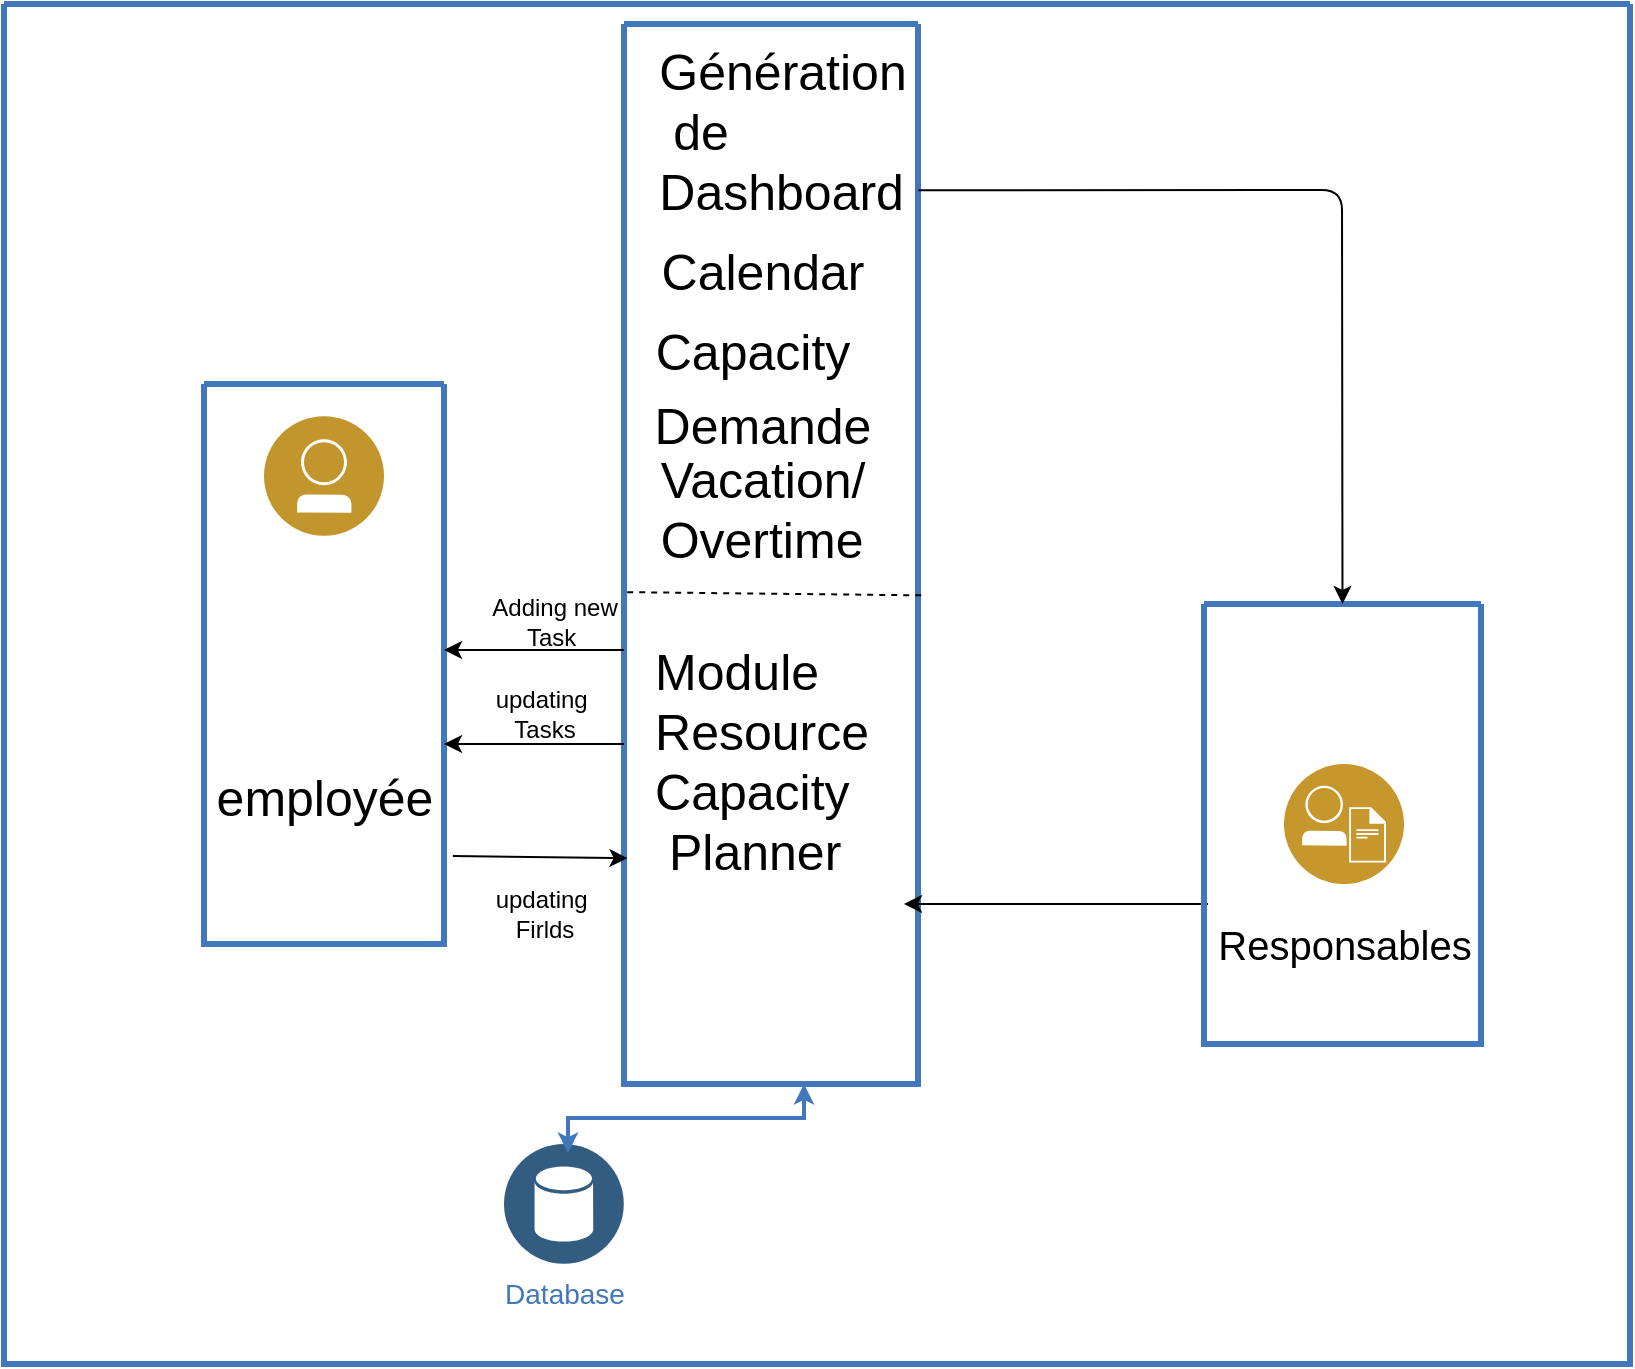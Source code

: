 <mxfile version="14.4.3" type="github">
  <diagram id="0d7cefc2-ccd6-e077-73ed-a8e48b0cddf6" name="Page-1">
    <mxGraphModel dx="1426" dy="783" grid="1" gridSize="10" guides="1" tooltips="1" connect="1" arrows="1" fold="1" page="1" pageScale="1" pageWidth="1169" pageHeight="827" background="#ffffff" math="0" shadow="0">
      <root>
        <mxCell id="0" />
        <mxCell id="1" parent="0" />
        <mxCell id="2" value="" style="swimlane;shadow=0;strokeColor=#4277BB;fillColor=#ffffff;fontColor=#4277BB;align=right;startSize=0;collapsible=0;strokeWidth=3;" parent="1" vertex="1">
          <mxGeometry x="160" y="90" width="813" height="680" as="geometry" />
        </mxCell>
        <mxCell id="28" value="" style="swimlane;shadow=0;strokeColor=#4277BB;fillColor=#ffffff;fontColor=#4277BB;align=right;startSize=0;collapsible=0;strokeWidth=3;" parent="2" vertex="1">
          <mxGeometry x="100" y="190" width="120" height="280" as="geometry" />
        </mxCell>
        <mxCell id="LcAW1kkHPppd8ib1N55a-106" value="" style="aspect=fixed;perimeter=ellipsePerimeter;html=1;align=center;shadow=0;dashed=0;fontColor=#4277BB;labelBackgroundColor=#ffffff;fontSize=12;spacingTop=3;image;image=img/lib/ibm/users/user.svg;" vertex="1" parent="28">
          <mxGeometry x="30" y="16" width="60" height="60" as="geometry" />
        </mxCell>
        <mxCell id="LcAW1kkHPppd8ib1N55a-107" value="&lt;font style=&quot;font-size: 25px&quot;&gt;employée&lt;/font&gt;" style="text;html=1;align=center;verticalAlign=middle;resizable=0;points=[];autosize=1;" vertex="1" parent="28">
          <mxGeometry y="196" width="120" height="20" as="geometry" />
        </mxCell>
        <mxCell id="77" value="" style="swimlane;shadow=0;strokeColor=#4277BB;fillColor=#ffffff;fontColor=#4277BB;align=right;startSize=0;collapsible=0;strokeWidth=3;" parent="2" vertex="1">
          <mxGeometry x="310" y="10" width="147" height="530" as="geometry" />
        </mxCell>
        <mxCell id="LcAW1kkHPppd8ib1N55a-110" value="&lt;div style=&quot;text-align: left&quot;&gt;&lt;span style=&quot;font-size: 25px&quot;&gt;Module&lt;/span&gt;&lt;/div&gt;&lt;font&gt;&lt;div style=&quot;text-align: left&quot;&gt;&lt;span style=&quot;font-size: 25px&quot;&gt;Resource&amp;nbsp;&lt;/span&gt;&lt;/div&gt;&lt;span style=&quot;font-size: 25px&quot;&gt;&lt;div style=&quot;text-align: left&quot;&gt;&lt;span&gt;Capacity&lt;/span&gt;&lt;/div&gt;&lt;/span&gt;&lt;span style=&quot;font-size: 25px&quot;&gt;&lt;div style=&quot;text-align: left&quot;&gt;&lt;span&gt;&amp;nbsp;Planner&lt;/span&gt;&lt;/div&gt;&lt;/span&gt;&lt;/font&gt;" style="text;html=1;align=center;verticalAlign=middle;resizable=0;points=[];autosize=1;" vertex="1" parent="77">
          <mxGeometry x="7" y="333" width="130" height="70" as="geometry" />
        </mxCell>
        <mxCell id="LcAW1kkHPppd8ib1N55a-122" value="&lt;div style=&quot;text-align: left&quot;&gt;&lt;span style=&quot;font-size: 25px&quot;&gt;Génération&lt;/span&gt;&lt;/div&gt;&lt;div style=&quot;text-align: left&quot;&gt;&lt;span style=&quot;font-size: 25px&quot;&gt;&amp;nbsp;de&amp;nbsp;&lt;/span&gt;&lt;/div&gt;&lt;div style=&quot;text-align: left&quot;&gt;&lt;span style=&quot;font-size: 25px&quot;&gt;Dashboard&lt;/span&gt;&lt;/div&gt;" style="text;html=1;align=center;verticalAlign=middle;resizable=0;points=[];autosize=1;" vertex="1" parent="77">
          <mxGeometry x="8.5" y="23" width="140" height="60" as="geometry" />
        </mxCell>
        <mxCell id="LcAW1kkHPppd8ib1N55a-124" value="&lt;div style=&quot;text-align: left&quot;&gt;&lt;span style=&quot;font-size: 25px&quot;&gt;Calendar&lt;/span&gt;&lt;/div&gt;" style="text;html=1;align=center;verticalAlign=middle;resizable=0;points=[];autosize=1;" vertex="1" parent="77">
          <mxGeometry x="8.5" y="113" width="120" height="20" as="geometry" />
        </mxCell>
        <mxCell id="LcAW1kkHPppd8ib1N55a-125" value="&lt;div style=&quot;text-align: left&quot;&gt;&lt;span style=&quot;font-size: 25px&quot;&gt;Capacity&lt;/span&gt;&lt;/div&gt;" style="text;html=1;align=center;verticalAlign=middle;resizable=0;points=[];autosize=1;" vertex="1" parent="77">
          <mxGeometry x="8.5" y="153" width="110" height="20" as="geometry" />
        </mxCell>
        <mxCell id="LcAW1kkHPppd8ib1N55a-131" value="&lt;div style=&quot;text-align: left&quot;&gt;&lt;span style=&quot;font-size: 25px&quot;&gt;Demande&lt;/span&gt;&lt;/div&gt;" style="text;html=1;align=center;verticalAlign=middle;resizable=0;points=[];autosize=1;" vertex="1" parent="77">
          <mxGeometry x="8.5" y="190" width="120" height="20" as="geometry" />
        </mxCell>
        <mxCell id="LcAW1kkHPppd8ib1N55a-132" value="&lt;div style=&quot;text-align: left&quot;&gt;&lt;span style=&quot;font-size: 25px&quot;&gt;Vacation/&lt;/span&gt;&lt;/div&gt;&lt;div style=&quot;text-align: left&quot;&gt;&lt;span style=&quot;font-size: 25px&quot;&gt;Overtime&lt;/span&gt;&lt;/div&gt;" style="text;html=1;align=center;verticalAlign=middle;resizable=0;points=[];autosize=1;" vertex="1" parent="77">
          <mxGeometry x="8.5" y="221.5" width="120" height="40" as="geometry" />
        </mxCell>
        <mxCell id="87" value="Database" style="aspect=fixed;perimeter=ellipsePerimeter;html=1;align=center;shadow=0;dashed=0;image;image=img/lib/ibm/data/data_services.svg;rounded=1;labelBackgroundColor=#ffffff;strokeColor=#666666;strokeWidth=3;fillColor=#C2952D;gradientColor=none;fontSize=14;fontColor=#4277BB;" parent="2" vertex="1">
          <mxGeometry x="250" y="570" width="60" height="60" as="geometry" />
        </mxCell>
        <mxCell id="LcAW1kkHPppd8ib1N55a-113" style="edgeStyle=elbowEdgeStyle;rounded=0;elbow=vertical;html=1;labelBackgroundColor=#ffffff;startArrow=classic;startFill=1;startSize=4;endArrow=classic;endFill=1;endSize=4;jettySize=auto;orthogonalLoop=1;strokeColor=#4277BB;strokeWidth=2;fontSize=14;fontColor=#4277BB;" edge="1" parent="2" target="77">
          <mxGeometry relative="1" as="geometry">
            <mxPoint x="282" y="574.5" as="sourcePoint" />
            <mxPoint x="402" y="574.5" as="targetPoint" />
            <Array as="points">
              <mxPoint x="400" y="557" />
            </Array>
          </mxGeometry>
        </mxCell>
        <mxCell id="LcAW1kkHPppd8ib1N55a-114" value="" style="html=1;labelBackgroundColor=#ffffff;endArrow=classic;endFill=1;endSize=6;jettySize=auto;orthogonalLoop=1;strokeWidth=1;fontSize=14;" edge="1" parent="2">
          <mxGeometry width="60" height="60" relative="1" as="geometry">
            <mxPoint x="602" y="450" as="sourcePoint" />
            <mxPoint x="450" y="450" as="targetPoint" />
          </mxGeometry>
        </mxCell>
        <mxCell id="LcAW1kkHPppd8ib1N55a-115" value="" style="html=1;labelBackgroundColor=#ffffff;endArrow=classic;endFill=1;endSize=6;jettySize=auto;orthogonalLoop=1;strokeWidth=1;fontSize=14;entryX=1.016;entryY=0.776;entryDx=0;entryDy=0;entryPerimeter=0;" edge="1" parent="2">
          <mxGeometry width="60" height="60" relative="1" as="geometry">
            <mxPoint x="310" y="370" as="sourcePoint" />
            <mxPoint x="220.002" y="369.998" as="targetPoint" />
          </mxGeometry>
        </mxCell>
        <mxCell id="LcAW1kkHPppd8ib1N55a-116" value="" style="html=1;labelBackgroundColor=#ffffff;endArrow=classic;endFill=1;endSize=6;jettySize=auto;orthogonalLoop=1;strokeWidth=1;fontSize=14;entryX=1.016;entryY=0.776;entryDx=0;entryDy=0;entryPerimeter=0;" edge="1" parent="2">
          <mxGeometry width="60" height="60" relative="1" as="geometry">
            <mxPoint x="310" y="323" as="sourcePoint" />
            <mxPoint x="220.002" y="322.998" as="targetPoint" />
          </mxGeometry>
        </mxCell>
        <mxCell id="LcAW1kkHPppd8ib1N55a-117" value="" style="html=1;labelBackgroundColor=#ffffff;endArrow=classic;endFill=1;endSize=6;jettySize=auto;orthogonalLoop=1;strokeWidth=1;fontSize=14;entryX=0.012;entryY=0.787;entryDx=0;entryDy=0;entryPerimeter=0;exitX=1.037;exitY=0.843;exitDx=0;exitDy=0;exitPerimeter=0;" edge="1" parent="2" source="28" target="77">
          <mxGeometry width="60" height="60" relative="1" as="geometry">
            <mxPoint x="370" y="480" as="sourcePoint" />
            <mxPoint x="430" y="420" as="targetPoint" />
          </mxGeometry>
        </mxCell>
        <mxCell id="79" value="" style="swimlane;shadow=0;strokeColor=#4277BB;fillColor=#ffffff;fontColor=#4277BB;align=right;startSize=0;collapsible=0;strokeWidth=3;" parent="2" vertex="1">
          <mxGeometry x="600" y="300" width="138.5" height="220" as="geometry" />
        </mxCell>
        <mxCell id="LcAW1kkHPppd8ib1N55a-108" value="&lt;font style=&quot;font-size: 20px&quot;&gt;Responsables&lt;/font&gt;" style="text;html=1;align=center;verticalAlign=middle;resizable=0;points=[];autosize=1;" vertex="1" parent="79">
          <mxGeometry y="160" width="140" height="20" as="geometry" />
        </mxCell>
        <mxCell id="LcAW1kkHPppd8ib1N55a-109" value="" style="aspect=fixed;perimeter=ellipsePerimeter;html=1;align=center;shadow=0;dashed=0;fontColor=#4277BB;labelBackgroundColor=#ffffff;fontSize=12;spacingTop=3;image;image=img/lib/ibm/users/integrated_digital_experiences.svg;" vertex="1" parent="79">
          <mxGeometry x="40" y="80" width="60" height="60" as="geometry" />
        </mxCell>
        <mxCell id="LcAW1kkHPppd8ib1N55a-133" value="" style="html=1;labelBackgroundColor=#ffffff;endArrow=classic;endFill=1;endSize=6;jettySize=auto;orthogonalLoop=1;strokeWidth=1;fontSize=14;exitX=0.991;exitY=1.003;exitDx=0;exitDy=0;exitPerimeter=0;entryX=0.5;entryY=0;entryDx=0;entryDy=0;" edge="1" parent="2" source="LcAW1kkHPppd8ib1N55a-122" target="79">
          <mxGeometry width="60" height="60" relative="1" as="geometry">
            <mxPoint x="508.6" y="89.29" as="sourcePoint" />
            <mxPoint x="600.004" y="80.0" as="targetPoint" />
            <Array as="points">
              <mxPoint x="669" y="93" />
            </Array>
          </mxGeometry>
        </mxCell>
        <mxCell id="LcAW1kkHPppd8ib1N55a-134" value="" style="html=1;labelBackgroundColor=#ffffff;endArrow=none;endFill=0;jettySize=auto;orthogonalLoop=1;strokeWidth=1;dashed=1;fontSize=14;exitX=0.011;exitY=0.536;exitDx=0;exitDy=0;exitPerimeter=0;entryX=1.012;entryY=0.539;entryDx=0;entryDy=0;entryPerimeter=0;" edge="1" parent="2" source="77" target="77">
          <mxGeometry width="60" height="60" relative="1" as="geometry">
            <mxPoint x="370" y="310" as="sourcePoint" />
            <mxPoint x="430" y="250" as="targetPoint" />
          </mxGeometry>
        </mxCell>
        <mxCell id="LcAW1kkHPppd8ib1N55a-135" value="Adding new &lt;br&gt;Task&amp;nbsp;" style="text;html=1;align=center;verticalAlign=middle;resizable=0;points=[];autosize=1;" vertex="1" parent="2">
          <mxGeometry x="235" y="294" width="80" height="30" as="geometry" />
        </mxCell>
        <mxCell id="LcAW1kkHPppd8ib1N55a-136" value="updating&amp;nbsp;&lt;br&gt;Firlds" style="text;html=1;align=center;verticalAlign=middle;resizable=0;points=[];autosize=1;" vertex="1" parent="2">
          <mxGeometry x="235" y="440" width="70" height="30" as="geometry" />
        </mxCell>
        <mxCell id="LcAW1kkHPppd8ib1N55a-137" value="updating&amp;nbsp;&lt;br&gt;Tasks" style="text;html=1;align=center;verticalAlign=middle;resizable=0;points=[];autosize=1;" vertex="1" parent="2">
          <mxGeometry x="235" y="340" width="70" height="30" as="geometry" />
        </mxCell>
      </root>
    </mxGraphModel>
  </diagram>
</mxfile>
